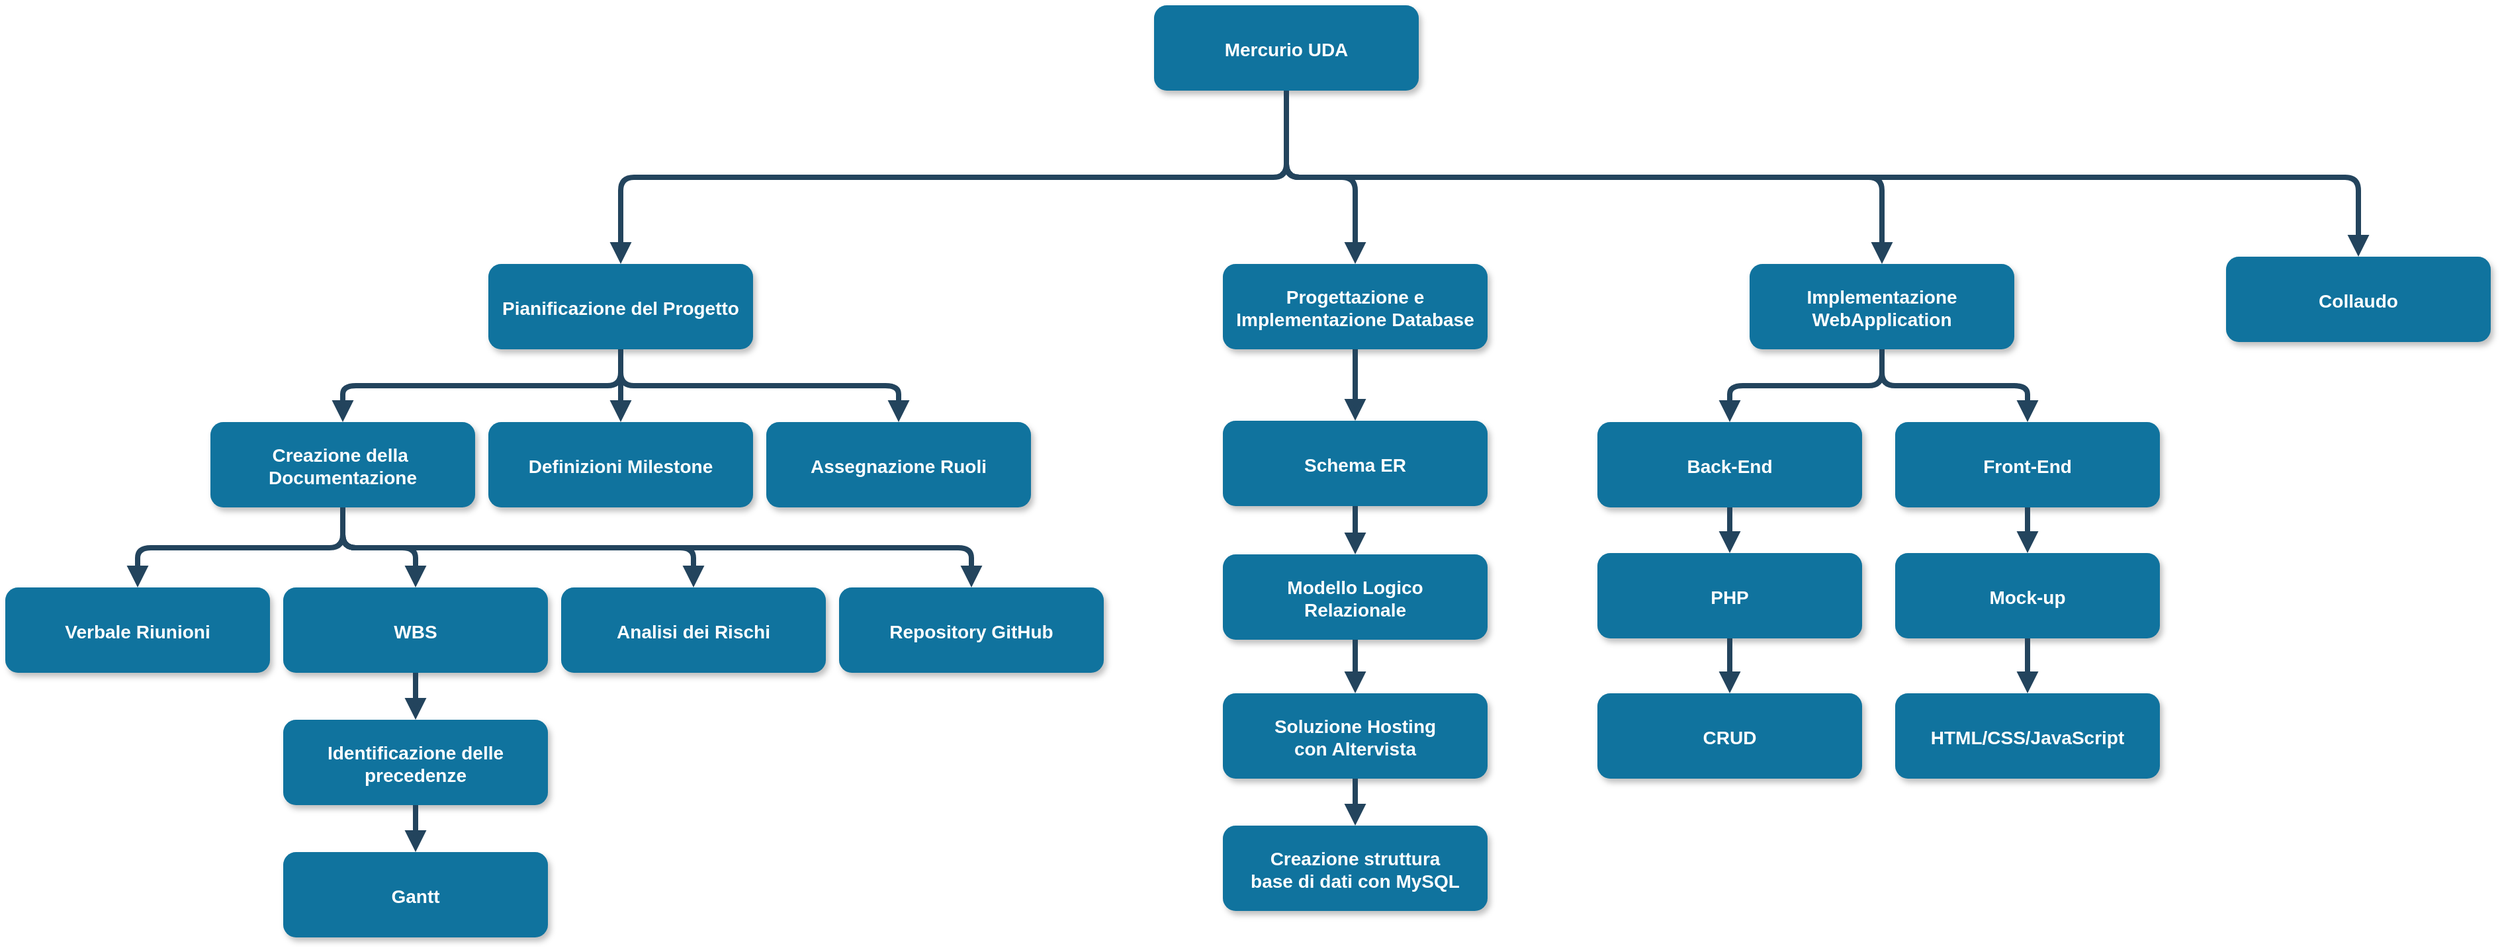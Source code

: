 <mxfile version="26.2.4">
  <diagram name="Page-1" id="97916047-d0de-89f5-080d-49f4d83e522f">
    <mxGraphModel dx="2040" dy="1124" grid="1" gridSize="10" guides="1" tooltips="1" connect="1" arrows="1" fold="1" page="1" pageScale="1.5" pageWidth="1169" pageHeight="827" background="none" math="0" shadow="0">
      <root>
        <mxCell id="0" />
        <mxCell id="1" parent="0" />
        <mxCell id="8" value="Pianificazione del Progetto" style="rounded=1;fillColor=#10739E;strokeColor=none;shadow=1;gradientColor=none;fontStyle=1;fontColor=#FFFFFF;fontSize=14;" parent="1" vertex="1">
          <mxGeometry x="457" y="615.5" width="200" height="64.5" as="geometry" />
        </mxCell>
        <mxCell id="34" value="" style="edgeStyle=elbowEdgeStyle;elbow=vertical;strokeWidth=4;endArrow=block;endFill=1;fontStyle=1;strokeColor=#23445D;entryX=0.5;entryY=0;entryDx=0;entryDy=0;exitX=0.5;exitY=1;exitDx=0;exitDy=0;" parent="1" target="8" edge="1" source="CtdOX46LtKlbMSyHWcbX-98">
          <mxGeometry x="22" y="165.5" width="100" height="100" as="geometry">
            <mxPoint x="790" y="490" as="sourcePoint" />
            <mxPoint x="122" y="165.5" as="targetPoint" />
            <Array as="points">
              <mxPoint x="590" y="550" />
            </Array>
          </mxGeometry>
        </mxCell>
        <mxCell id="CtdOX46LtKlbMSyHWcbX-59" value="" style="edgeStyle=elbowEdgeStyle;elbow=vertical;strokeWidth=4;endArrow=block;endFill=1;fontStyle=1;strokeColor=#23445D;exitX=0.5;exitY=1;exitDx=0;exitDy=0;entryX=0.5;entryY=0;entryDx=0;entryDy=0;" parent="1" source="8" target="CtdOX46LtKlbMSyHWcbX-60" edge="1">
          <mxGeometry x="62" y="165.5" width="100" height="100" as="geometry">
            <mxPoint x="449" y="706" as="sourcePoint" />
            <mxPoint x="449" y="736" as="targetPoint" />
          </mxGeometry>
        </mxCell>
        <mxCell id="CtdOX46LtKlbMSyHWcbX-60" value="Creazione della &#xa;Documentazione" style="rounded=1;fillColor=#10739E;strokeColor=none;shadow=1;gradientColor=none;fontStyle=1;fontColor=#FFFFFF;fontSize=14;" parent="1" vertex="1">
          <mxGeometry x="247" y="735" width="200" height="64.5" as="geometry" />
        </mxCell>
        <mxCell id="CtdOX46LtKlbMSyHWcbX-61" value="" style="edgeStyle=elbowEdgeStyle;elbow=vertical;strokeWidth=4;endArrow=block;endFill=1;fontStyle=1;strokeColor=#23445D;exitX=0.5;exitY=1;exitDx=0;exitDy=0;entryX=0.5;entryY=0;entryDx=0;entryDy=0;" parent="1" source="8" target="CtdOX46LtKlbMSyHWcbX-62" edge="1">
          <mxGeometry x="62" y="165.5" width="100" height="100" as="geometry">
            <mxPoint x="689" y="680" as="sourcePoint" />
            <mxPoint x="689" y="736" as="targetPoint" />
            <Array as="points" />
          </mxGeometry>
        </mxCell>
        <mxCell id="CtdOX46LtKlbMSyHWcbX-62" value="Definizioni Milestone" style="rounded=1;fillColor=#10739E;strokeColor=none;shadow=1;gradientColor=none;fontStyle=1;fontColor=#FFFFFF;fontSize=14;" parent="1" vertex="1">
          <mxGeometry x="457" y="735" width="200" height="64.5" as="geometry" />
        </mxCell>
        <mxCell id="CtdOX46LtKlbMSyHWcbX-63" value="" style="edgeStyle=elbowEdgeStyle;elbow=vertical;strokeWidth=4;endArrow=block;endFill=1;fontStyle=1;strokeColor=#23445D;exitX=0.5;exitY=1;exitDx=0;exitDy=0;entryX=0.5;entryY=0;entryDx=0;entryDy=0;" parent="1" source="CtdOX46LtKlbMSyHWcbX-60" target="CtdOX46LtKlbMSyHWcbX-64" edge="1">
          <mxGeometry x="72" y="165.5" width="100" height="100" as="geometry">
            <mxPoint x="829" y="686" as="sourcePoint" />
            <mxPoint x="829" y="716" as="targetPoint" />
          </mxGeometry>
        </mxCell>
        <mxCell id="CtdOX46LtKlbMSyHWcbX-64" value="WBS" style="rounded=1;fillColor=#10739E;strokeColor=none;shadow=1;gradientColor=none;fontStyle=1;fontColor=#FFFFFF;fontSize=14;" parent="1" vertex="1">
          <mxGeometry x="302" y="860" width="200" height="64.5" as="geometry" />
        </mxCell>
        <mxCell id="CtdOX46LtKlbMSyHWcbX-66" value="Assegnazione Ruoli" style="rounded=1;fillColor=#10739E;strokeColor=none;shadow=1;gradientColor=none;fontStyle=1;fontColor=#FFFFFF;fontSize=14;" parent="1" vertex="1">
          <mxGeometry x="667" y="735" width="200" height="64.5" as="geometry" />
        </mxCell>
        <mxCell id="CtdOX46LtKlbMSyHWcbX-67" value="Gantt" style="rounded=1;fillColor=#10739E;strokeColor=none;shadow=1;gradientColor=none;fontStyle=1;fontColor=#FFFFFF;fontSize=14;" parent="1" vertex="1">
          <mxGeometry x="302" y="1060" width="200" height="64.5" as="geometry" />
        </mxCell>
        <mxCell id="CtdOX46LtKlbMSyHWcbX-69" value="Repository GitHub" style="rounded=1;fillColor=#10739E;strokeColor=none;shadow=1;gradientColor=none;fontStyle=1;fontColor=#FFFFFF;fontSize=14;" parent="1" vertex="1">
          <mxGeometry x="722" y="860" width="200" height="64.5" as="geometry" />
        </mxCell>
        <mxCell id="CtdOX46LtKlbMSyHWcbX-71" value="Verbale Riunioni" style="rounded=1;fillColor=#10739E;strokeColor=none;shadow=1;gradientColor=none;fontStyle=1;fontColor=#FFFFFF;fontSize=14;" parent="1" vertex="1">
          <mxGeometry x="92" y="860" width="200" height="64.5" as="geometry" />
        </mxCell>
        <mxCell id="CtdOX46LtKlbMSyHWcbX-74" value="Analisi dei Rischi" style="rounded=1;fillColor=#10739E;strokeColor=none;shadow=1;gradientColor=none;fontStyle=1;fontColor=#FFFFFF;fontSize=14;" parent="1" vertex="1">
          <mxGeometry x="512" y="860" width="200" height="64.5" as="geometry" />
        </mxCell>
        <mxCell id="CtdOX46LtKlbMSyHWcbX-75" value="Identificazione delle&#xa;precedenze" style="rounded=1;fillColor=#10739E;strokeColor=none;shadow=1;gradientColor=none;fontStyle=1;fontColor=#FFFFFF;fontSize=14;" parent="1" vertex="1">
          <mxGeometry x="302" y="960" width="200" height="64.5" as="geometry" />
        </mxCell>
        <mxCell id="CtdOX46LtKlbMSyHWcbX-77" value="Progettazione e&#xa;Implementazione Database" style="rounded=1;fillColor=#10739E;strokeColor=none;shadow=1;gradientColor=none;fontStyle=1;fontColor=#FFFFFF;fontSize=14;" parent="1" vertex="1">
          <mxGeometry x="1012" y="615.5" width="200" height="64.5" as="geometry" />
        </mxCell>
        <mxCell id="CtdOX46LtKlbMSyHWcbX-78" value="" style="edgeStyle=elbowEdgeStyle;elbow=vertical;strokeWidth=4;endArrow=block;endFill=1;fontStyle=1;strokeColor=#23445D;exitX=0.5;exitY=1;exitDx=0;exitDy=0;entryX=0.5;entryY=0;entryDx=0;entryDy=0;" parent="1" target="CtdOX46LtKlbMSyHWcbX-77" edge="1" source="CtdOX46LtKlbMSyHWcbX-98">
          <mxGeometry x="22" y="165.5" width="100" height="100" as="geometry">
            <mxPoint x="790" y="490" as="sourcePoint" />
            <mxPoint x="790" y="600" as="targetPoint" />
            <Array as="points">
              <mxPoint x="970" y="550" />
            </Array>
          </mxGeometry>
        </mxCell>
        <mxCell id="CtdOX46LtKlbMSyHWcbX-79" value="Implementazione&#xa;WebApplication" style="rounded=1;fillColor=#10739E;strokeColor=none;shadow=1;gradientColor=none;fontStyle=1;fontColor=#FFFFFF;fontSize=14;" parent="1" vertex="1">
          <mxGeometry x="1410" y="615.5" width="200" height="64.5" as="geometry" />
        </mxCell>
        <mxCell id="CtdOX46LtKlbMSyHWcbX-80" value="" style="edgeStyle=elbowEdgeStyle;elbow=vertical;strokeWidth=4;endArrow=block;endFill=1;fontStyle=1;strokeColor=#23445D;exitX=0.5;exitY=1;exitDx=0;exitDy=0;entryX=0.5;entryY=0;entryDx=0;entryDy=0;" parent="1" source="CtdOX46LtKlbMSyHWcbX-98" target="CtdOX46LtKlbMSyHWcbX-79" edge="1">
          <mxGeometry x="22" y="165.5" width="100" height="100" as="geometry">
            <mxPoint x="790" y="490" as="sourcePoint" />
            <mxPoint x="392" y="626" as="targetPoint" />
            <Array as="points">
              <mxPoint x="980" y="550" />
            </Array>
          </mxGeometry>
        </mxCell>
        <mxCell id="CtdOX46LtKlbMSyHWcbX-81" value="Schema ER" style="rounded=1;fillColor=#10739E;strokeColor=none;shadow=1;gradientColor=none;fontStyle=1;fontColor=#FFFFFF;fontSize=14;" parent="1" vertex="1">
          <mxGeometry x="1012" y="734" width="200" height="64.5" as="geometry" />
        </mxCell>
        <mxCell id="CtdOX46LtKlbMSyHWcbX-82" value="Modello Logico&#xa;Relazionale" style="rounded=1;fillColor=#10739E;strokeColor=none;shadow=1;gradientColor=none;fontStyle=1;fontColor=#FFFFFF;fontSize=14;" parent="1" vertex="1">
          <mxGeometry x="1012" y="835" width="200" height="64.5" as="geometry" />
        </mxCell>
        <mxCell id="CtdOX46LtKlbMSyHWcbX-83" value="" style="edgeStyle=elbowEdgeStyle;elbow=vertical;strokeWidth=4;endArrow=block;endFill=1;fontStyle=1;strokeColor=#23445D;exitX=0.5;exitY=1;exitDx=0;exitDy=0;entryX=0.5;entryY=0;entryDx=0;entryDy=0;" parent="1" source="CtdOX46LtKlbMSyHWcbX-77" target="CtdOX46LtKlbMSyHWcbX-81" edge="1">
          <mxGeometry x="72" y="165.5" width="100" height="100" as="geometry">
            <mxPoint x="461" y="805" as="sourcePoint" />
            <mxPoint x="751" y="730" as="targetPoint" />
          </mxGeometry>
        </mxCell>
        <mxCell id="CtdOX46LtKlbMSyHWcbX-84" value="" style="edgeStyle=elbowEdgeStyle;elbow=vertical;strokeWidth=4;endArrow=block;endFill=1;fontStyle=1;strokeColor=#23445D;exitX=0.5;exitY=1;exitDx=0;exitDy=0;entryX=0.5;entryY=0;entryDx=0;entryDy=0;" parent="1" source="CtdOX46LtKlbMSyHWcbX-81" target="CtdOX46LtKlbMSyHWcbX-82" edge="1">
          <mxGeometry x="72" y="165.5" width="100" height="100" as="geometry">
            <mxPoint x="461" y="819" as="sourcePoint" />
            <mxPoint x="461" y="845" as="targetPoint" />
          </mxGeometry>
        </mxCell>
        <mxCell id="CtdOX46LtKlbMSyHWcbX-87" value="PHP" style="rounded=1;fillColor=#10739E;strokeColor=none;shadow=1;gradientColor=none;fontStyle=1;fontColor=#FFFFFF;fontSize=14;" parent="1" vertex="1">
          <mxGeometry x="1295" y="834" width="200" height="64.5" as="geometry" />
        </mxCell>
        <mxCell id="CtdOX46LtKlbMSyHWcbX-88" value="Back-End" style="rounded=1;fillColor=#10739E;strokeColor=none;shadow=1;gradientColor=none;fontStyle=1;fontColor=#FFFFFF;fontSize=14;" parent="1" vertex="1">
          <mxGeometry x="1295" y="735" width="200" height="64.5" as="geometry" />
        </mxCell>
        <mxCell id="CtdOX46LtKlbMSyHWcbX-89" value="Front-End" style="rounded=1;fillColor=#10739E;strokeColor=none;shadow=1;gradientColor=none;fontStyle=1;fontColor=#FFFFFF;fontSize=14;" parent="1" vertex="1">
          <mxGeometry x="1520" y="735" width="200" height="64.5" as="geometry" />
        </mxCell>
        <mxCell id="CtdOX46LtKlbMSyHWcbX-92" value="" style="edgeStyle=elbowEdgeStyle;elbow=vertical;strokeWidth=4;endArrow=block;endFill=1;fontStyle=1;strokeColor=#23445D;exitX=0.5;exitY=1;exitDx=0;exitDy=0;entryX=0.5;entryY=0;entryDx=0;entryDy=0;" parent="1" source="CtdOX46LtKlbMSyHWcbX-79" target="CtdOX46LtKlbMSyHWcbX-88" edge="1">
          <mxGeometry x="22" y="165.5" width="100" height="100" as="geometry">
            <mxPoint x="1164" y="690" as="sourcePoint" />
            <mxPoint x="814" y="741" as="targetPoint" />
            <Array as="points" />
          </mxGeometry>
        </mxCell>
        <mxCell id="CtdOX46LtKlbMSyHWcbX-93" value="" style="edgeStyle=elbowEdgeStyle;elbow=vertical;strokeWidth=4;endArrow=block;endFill=1;fontStyle=1;strokeColor=#23445D;exitX=0.5;exitY=1;exitDx=0;exitDy=0;entryX=0.5;entryY=0;entryDx=0;entryDy=0;" parent="1" source="CtdOX46LtKlbMSyHWcbX-79" target="CtdOX46LtKlbMSyHWcbX-89" edge="1">
          <mxGeometry x="22" y="165.5" width="100" height="100" as="geometry">
            <mxPoint x="1164" y="690" as="sourcePoint" />
            <mxPoint x="1044" y="741" as="targetPoint" />
            <Array as="points" />
          </mxGeometry>
        </mxCell>
        <mxCell id="CtdOX46LtKlbMSyHWcbX-98" value="Mercurio UDA" style="rounded=1;fillColor=#10739E;strokeColor=none;shadow=1;gradientColor=none;fontStyle=1;fontColor=#FFFFFF;fontSize=14;" parent="1" vertex="1">
          <mxGeometry x="960" y="420" width="200" height="64.5" as="geometry" />
        </mxCell>
        <mxCell id="CdDdjkfexdqVmlXbclUH-35" value="" style="edgeStyle=elbowEdgeStyle;elbow=vertical;strokeWidth=4;endArrow=block;endFill=1;fontStyle=1;strokeColor=#23445D;exitX=0.5;exitY=1;exitDx=0;exitDy=0;entryX=0.5;entryY=0;entryDx=0;entryDy=0;" parent="1" source="CtdOX46LtKlbMSyHWcbX-88" target="CtdOX46LtKlbMSyHWcbX-87" edge="1">
          <mxGeometry x="72" y="165.5" width="100" height="100" as="geometry">
            <mxPoint x="1165" y="889.5" as="sourcePoint" />
            <mxPoint x="514" y="835" as="targetPoint" />
          </mxGeometry>
        </mxCell>
        <mxCell id="vQPHJVBu5mt2c1kl6PSQ-34" style="edgeStyle=orthogonalEdgeStyle;rounded=0;orthogonalLoop=1;jettySize=auto;html=1;exitX=0.5;exitY=1;exitDx=0;exitDy=0;" edge="1" parent="1" source="CtdOX46LtKlbMSyHWcbX-75" target="CtdOX46LtKlbMSyHWcbX-75">
          <mxGeometry relative="1" as="geometry" />
        </mxCell>
        <mxCell id="vQPHJVBu5mt2c1kl6PSQ-35" value="" style="edgeStyle=elbowEdgeStyle;elbow=vertical;strokeWidth=4;endArrow=block;endFill=1;fontStyle=1;strokeColor=#23445D;exitX=0.5;exitY=1;exitDx=0;exitDy=0;entryX=0.5;entryY=0;entryDx=0;entryDy=0;" edge="1" parent="1" source="CtdOX46LtKlbMSyHWcbX-60" target="CtdOX46LtKlbMSyHWcbX-74">
          <mxGeometry x="72" y="165.5" width="100" height="100" as="geometry">
            <mxPoint x="567" y="796" as="sourcePoint" />
            <mxPoint x="622" y="860" as="targetPoint" />
          </mxGeometry>
        </mxCell>
        <mxCell id="vQPHJVBu5mt2c1kl6PSQ-36" value="" style="edgeStyle=elbowEdgeStyle;elbow=vertical;strokeWidth=4;endArrow=block;endFill=1;fontStyle=1;strokeColor=#23445D;exitX=0.5;exitY=1;exitDx=0;exitDy=0;entryX=0.5;entryY=0;entryDx=0;entryDy=0;" edge="1" parent="1" source="CtdOX46LtKlbMSyHWcbX-60" target="CtdOX46LtKlbMSyHWcbX-69">
          <mxGeometry x="72" y="165.5" width="100" height="100" as="geometry">
            <mxPoint x="767" y="796" as="sourcePoint" />
            <mxPoint x="822" y="860" as="targetPoint" />
          </mxGeometry>
        </mxCell>
        <mxCell id="vQPHJVBu5mt2c1kl6PSQ-38" value="" style="edgeStyle=elbowEdgeStyle;elbow=vertical;strokeWidth=4;endArrow=block;endFill=1;fontStyle=1;strokeColor=#23445D;exitX=0.5;exitY=1;exitDx=0;exitDy=0;entryX=0.5;entryY=0;entryDx=0;entryDy=0;" edge="1" parent="1" source="CtdOX46LtKlbMSyHWcbX-60" target="CtdOX46LtKlbMSyHWcbX-71">
          <mxGeometry x="72" y="165.5" width="100" height="100" as="geometry">
            <mxPoint x="-283" y="780" as="sourcePoint" />
            <mxPoint x="192" y="844" as="targetPoint" />
          </mxGeometry>
        </mxCell>
        <mxCell id="vQPHJVBu5mt2c1kl6PSQ-39" value="" style="edgeStyle=elbowEdgeStyle;elbow=vertical;strokeWidth=4;endArrow=block;endFill=1;fontStyle=1;strokeColor=#23445D;exitX=0.5;exitY=1;exitDx=0;exitDy=0;entryX=0.5;entryY=0;entryDx=0;entryDy=0;" edge="1" parent="1" source="8" target="CtdOX46LtKlbMSyHWcbX-66">
          <mxGeometry x="62" y="165.5" width="100" height="100" as="geometry">
            <mxPoint x="627" y="629" as="sourcePoint" />
            <mxPoint x="735" y="680" as="targetPoint" />
            <Array as="points" />
          </mxGeometry>
        </mxCell>
        <mxCell id="vQPHJVBu5mt2c1kl6PSQ-40" value="Soluzione Hosting&#xa;con Altervista" style="rounded=1;fillColor=#10739E;strokeColor=none;shadow=1;gradientColor=none;fontStyle=1;fontColor=#FFFFFF;fontSize=14;" vertex="1" parent="1">
          <mxGeometry x="1012" y="940" width="200" height="64.5" as="geometry" />
        </mxCell>
        <mxCell id="vQPHJVBu5mt2c1kl6PSQ-41" value="" style="edgeStyle=elbowEdgeStyle;elbow=vertical;strokeWidth=4;endArrow=block;endFill=1;fontStyle=1;strokeColor=#23445D;exitX=0.5;exitY=1;exitDx=0;exitDy=0;entryX=0.5;entryY=0;entryDx=0;entryDy=0;" edge="1" parent="1" source="CtdOX46LtKlbMSyHWcbX-82" target="vQPHJVBu5mt2c1kl6PSQ-40">
          <mxGeometry x="72" y="165.5" width="100" height="100" as="geometry">
            <mxPoint x="1122" y="809" as="sourcePoint" />
            <mxPoint x="1122" y="845" as="targetPoint" />
          </mxGeometry>
        </mxCell>
        <mxCell id="vQPHJVBu5mt2c1kl6PSQ-42" value="" style="edgeStyle=elbowEdgeStyle;elbow=vertical;strokeWidth=4;endArrow=block;endFill=1;fontStyle=1;strokeColor=#23445D;entryX=0.5;entryY=0;entryDx=0;entryDy=0;exitX=0.5;exitY=1;exitDx=0;exitDy=0;" edge="1" parent="1" source="CtdOX46LtKlbMSyHWcbX-64" target="CtdOX46LtKlbMSyHWcbX-75">
          <mxGeometry x="72" y="165.5" width="100" height="100" as="geometry">
            <mxPoint x="402" y="930" as="sourcePoint" />
            <mxPoint x="422" y="911" as="targetPoint" />
          </mxGeometry>
        </mxCell>
        <mxCell id="vQPHJVBu5mt2c1kl6PSQ-44" value="" style="edgeStyle=elbowEdgeStyle;elbow=vertical;strokeWidth=4;endArrow=block;endFill=1;fontStyle=1;strokeColor=#23445D;entryX=0.5;entryY=0;entryDx=0;entryDy=0;exitX=0.5;exitY=1;exitDx=0;exitDy=0;" edge="1" parent="1" source="CtdOX46LtKlbMSyHWcbX-75" target="CtdOX46LtKlbMSyHWcbX-67">
          <mxGeometry x="72" y="165.5" width="100" height="100" as="geometry">
            <mxPoint x="412" y="934" as="sourcePoint" />
            <mxPoint x="412" y="970" as="targetPoint" />
          </mxGeometry>
        </mxCell>
        <mxCell id="vQPHJVBu5mt2c1kl6PSQ-45" value="Mock-up" style="rounded=1;fillColor=#10739E;strokeColor=none;shadow=1;gradientColor=none;fontStyle=1;fontColor=#FFFFFF;fontSize=14;" vertex="1" parent="1">
          <mxGeometry x="1520" y="834" width="200" height="64.5" as="geometry" />
        </mxCell>
        <mxCell id="vQPHJVBu5mt2c1kl6PSQ-46" value="" style="edgeStyle=elbowEdgeStyle;elbow=vertical;strokeWidth=4;endArrow=block;endFill=1;fontStyle=1;strokeColor=#23445D;exitX=0.5;exitY=1;exitDx=0;exitDy=0;entryX=0.5;entryY=0;entryDx=0;entryDy=0;" edge="1" parent="1" source="CtdOX46LtKlbMSyHWcbX-89" target="vQPHJVBu5mt2c1kl6PSQ-45">
          <mxGeometry x="72" y="165.5" width="100" height="100" as="geometry">
            <mxPoint x="1494.46" y="799.5" as="sourcePoint" />
            <mxPoint x="1494.46" y="834.5" as="targetPoint" />
          </mxGeometry>
        </mxCell>
        <mxCell id="vQPHJVBu5mt2c1kl6PSQ-47" value="Creazione struttura&#xa;base di dati con MySQL" style="rounded=1;fillColor=#10739E;strokeColor=none;shadow=1;gradientColor=none;fontStyle=1;fontColor=#FFFFFF;fontSize=14;" vertex="1" parent="1">
          <mxGeometry x="1012" y="1040" width="200" height="64.5" as="geometry" />
        </mxCell>
        <mxCell id="vQPHJVBu5mt2c1kl6PSQ-48" value="" style="edgeStyle=elbowEdgeStyle;elbow=vertical;strokeWidth=4;endArrow=block;endFill=1;fontStyle=1;strokeColor=#23445D;exitX=0.5;exitY=1;exitDx=0;exitDy=0;entryX=0.5;entryY=0;entryDx=0;entryDy=0;" edge="1" parent="1" source="vQPHJVBu5mt2c1kl6PSQ-40" target="vQPHJVBu5mt2c1kl6PSQ-47">
          <mxGeometry x="72" y="165.5" width="100" height="100" as="geometry">
            <mxPoint x="1122" y="910" as="sourcePoint" />
            <mxPoint x="1122" y="950" as="targetPoint" />
          </mxGeometry>
        </mxCell>
        <mxCell id="vQPHJVBu5mt2c1kl6PSQ-49" value="CRUD" style="rounded=1;fillColor=#10739E;strokeColor=none;shadow=1;gradientColor=none;fontStyle=1;fontColor=#FFFFFF;fontSize=14;" vertex="1" parent="1">
          <mxGeometry x="1295" y="940" width="200" height="64.5" as="geometry" />
        </mxCell>
        <mxCell id="vQPHJVBu5mt2c1kl6PSQ-50" value="HTML/CSS/JavaScript" style="rounded=1;fillColor=#10739E;strokeColor=none;shadow=1;gradientColor=none;fontStyle=1;fontColor=#FFFFFF;fontSize=14;" vertex="1" parent="1">
          <mxGeometry x="1520" y="940" width="200" height="64.5" as="geometry" />
        </mxCell>
        <mxCell id="vQPHJVBu5mt2c1kl6PSQ-51" value="" style="edgeStyle=elbowEdgeStyle;elbow=vertical;strokeWidth=4;endArrow=block;endFill=1;fontStyle=1;strokeColor=#23445D;exitX=0.5;exitY=1;exitDx=0;exitDy=0;entryX=0.5;entryY=0;entryDx=0;entryDy=0;" edge="1" parent="1" source="CtdOX46LtKlbMSyHWcbX-87" target="vQPHJVBu5mt2c1kl6PSQ-49">
          <mxGeometry x="72" y="165.5" width="100" height="100" as="geometry">
            <mxPoint x="1405" y="810" as="sourcePoint" />
            <mxPoint x="1405" y="844" as="targetPoint" />
          </mxGeometry>
        </mxCell>
        <mxCell id="vQPHJVBu5mt2c1kl6PSQ-52" value="" style="edgeStyle=elbowEdgeStyle;elbow=vertical;strokeWidth=4;endArrow=block;endFill=1;fontStyle=1;strokeColor=#23445D;exitX=0.5;exitY=1;exitDx=0;exitDy=0;entryX=0.5;entryY=0;entryDx=0;entryDy=0;" edge="1" parent="1" source="vQPHJVBu5mt2c1kl6PSQ-45" target="vQPHJVBu5mt2c1kl6PSQ-50">
          <mxGeometry x="72" y="165.5" width="100" height="100" as="geometry">
            <mxPoint x="1630" y="810" as="sourcePoint" />
            <mxPoint x="1630" y="844" as="targetPoint" />
          </mxGeometry>
        </mxCell>
        <mxCell id="vQPHJVBu5mt2c1kl6PSQ-53" value="Collaudo" style="rounded=1;fillColor=#10739E;strokeColor=none;shadow=1;gradientColor=none;fontStyle=1;fontColor=#FFFFFF;fontSize=14;" vertex="1" parent="1">
          <mxGeometry x="1770" y="610" width="200" height="64.5" as="geometry" />
        </mxCell>
        <mxCell id="vQPHJVBu5mt2c1kl6PSQ-54" value="" style="edgeStyle=elbowEdgeStyle;elbow=vertical;strokeWidth=4;endArrow=block;endFill=1;fontStyle=1;strokeColor=#23445D;exitX=0.5;exitY=1;exitDx=0;exitDy=0;entryX=0.5;entryY=0;entryDx=0;entryDy=0;" edge="1" parent="1" source="CtdOX46LtKlbMSyHWcbX-98" target="vQPHJVBu5mt2c1kl6PSQ-53">
          <mxGeometry x="22" y="165.5" width="100" height="100" as="geometry">
            <mxPoint x="1070" y="495" as="sourcePoint" />
            <mxPoint x="1630" y="620" as="targetPoint" />
            <Array as="points">
              <mxPoint x="1460" y="550" />
            </Array>
          </mxGeometry>
        </mxCell>
      </root>
    </mxGraphModel>
  </diagram>
</mxfile>
